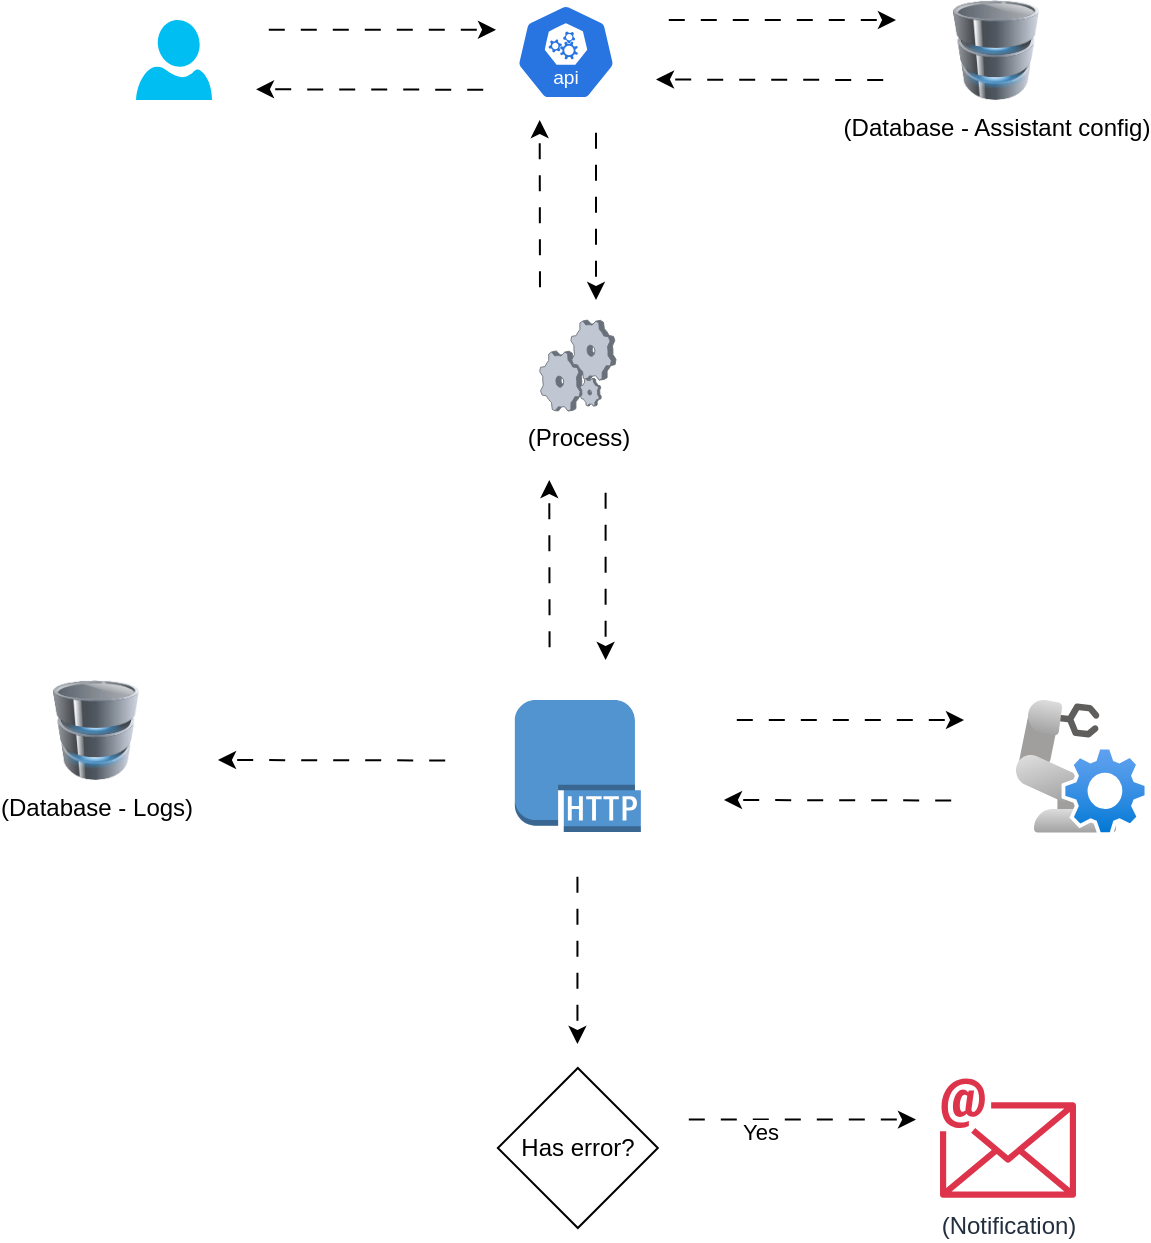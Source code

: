 <mxfile version="27.1.6">
  <diagram name="Page-1" id="f91TG5iaeNGNLd9Ed4Ju">
    <mxGraphModel dx="1506" dy="373" grid="1" gridSize="10" guides="1" tooltips="1" connect="1" arrows="1" fold="1" page="1" pageScale="1" pageWidth="827" pageHeight="1169" math="0" shadow="0">
      <root>
        <mxCell id="0" />
        <mxCell id="1" parent="0" />
        <mxCell id="i7JLBSxe2D8FaBikPL1v-7" value="" style="verticalLabelPosition=bottom;html=1;verticalAlign=top;align=center;strokeColor=none;fillColor=#00BEF2;shape=mxgraph.azure.user;" vertex="1" parent="1">
          <mxGeometry x="60" y="70" width="38" height="40" as="geometry" />
        </mxCell>
        <mxCell id="i7JLBSxe2D8FaBikPL1v-8" value="" style="aspect=fixed;sketch=0;html=1;dashed=0;whitespace=wrap;verticalLabelPosition=bottom;verticalAlign=top;fillColor=#2875E2;strokeColor=#ffffff;points=[[0.005,0.63,0],[0.1,0.2,0],[0.9,0.2,0],[0.5,0,0],[0.995,0.63,0],[0.72,0.99,0],[0.5,1,0],[0.28,0.99,0]];shape=mxgraph.kubernetes.icon2;kubernetesLabel=1;prIcon=api" vertex="1" parent="1">
          <mxGeometry x="250" y="62" width="50" height="48" as="geometry" />
        </mxCell>
        <mxCell id="i7JLBSxe2D8FaBikPL1v-10" value="(Database - Assistant config)" style="image;html=1;image=img/lib/clip_art/computers/Database_128x128.png" vertex="1" parent="1">
          <mxGeometry x="450" y="60" width="80" height="50" as="geometry" />
        </mxCell>
        <mxCell id="i7JLBSxe2D8FaBikPL1v-12" value="" style="endArrow=classic;html=1;rounded=0;flowAnimation=1;" edge="1" parent="1">
          <mxGeometry width="50" height="50" relative="1" as="geometry">
            <mxPoint x="320" y="70" as="sourcePoint" />
            <mxPoint x="440" y="70" as="targetPoint" />
          </mxGeometry>
        </mxCell>
        <mxCell id="i7JLBSxe2D8FaBikPL1v-13" value="" style="endArrow=classic;html=1;rounded=0;flowAnimation=1;" edge="1" parent="1">
          <mxGeometry width="50" height="50" relative="1" as="geometry">
            <mxPoint x="440" y="100" as="sourcePoint" />
            <mxPoint x="320" y="99.76" as="targetPoint" />
          </mxGeometry>
        </mxCell>
        <mxCell id="i7JLBSxe2D8FaBikPL1v-15" value="(Process)" style="verticalLabelPosition=bottom;sketch=0;aspect=fixed;html=1;verticalAlign=top;strokeColor=none;align=center;outlineConnect=0;shape=mxgraph.citrix.process;" vertex="1" parent="1">
          <mxGeometry x="261.84" y="220" width="38.16" height="45.49" as="geometry" />
        </mxCell>
        <mxCell id="i7JLBSxe2D8FaBikPL1v-17" value="" style="image;aspect=fixed;html=1;points=[];align=center;fontSize=12;image=img/lib/azure2/other/Defender_Robot_Controller.svg;" vertex="1" parent="1">
          <mxGeometry x="500" y="410" width="66.16" height="68" as="geometry" />
        </mxCell>
        <mxCell id="i7JLBSxe2D8FaBikPL1v-18" value="" style="outlineConnect=0;dashed=0;verticalLabelPosition=bottom;verticalAlign=top;align=center;html=1;shape=mxgraph.aws3.http_protocol;fillColor=#5294CF;gradientColor=none;" vertex="1" parent="1">
          <mxGeometry x="249.42" y="410" width="63" height="66" as="geometry" />
        </mxCell>
        <mxCell id="i7JLBSxe2D8FaBikPL1v-19" value="" style="endArrow=classic;html=1;rounded=0;flowAnimation=1;" edge="1" parent="1">
          <mxGeometry width="50" height="50" relative="1" as="geometry">
            <mxPoint x="294.8" y="300" as="sourcePoint" />
            <mxPoint x="294.8" y="390" as="targetPoint" />
          </mxGeometry>
        </mxCell>
        <mxCell id="i7JLBSxe2D8FaBikPL1v-20" value="" style="endArrow=classic;html=1;rounded=0;flowAnimation=1;" edge="1" parent="1">
          <mxGeometry width="50" height="50" relative="1" as="geometry">
            <mxPoint x="354" y="420" as="sourcePoint" />
            <mxPoint x="474" y="420" as="targetPoint" />
          </mxGeometry>
        </mxCell>
        <mxCell id="i7JLBSxe2D8FaBikPL1v-21" value="" style="endArrow=classic;html=1;rounded=0;flowAnimation=1;" edge="1" parent="1">
          <mxGeometry width="50" height="50" relative="1" as="geometry">
            <mxPoint x="474" y="460.24" as="sourcePoint" />
            <mxPoint x="354" y="460" as="targetPoint" />
          </mxGeometry>
        </mxCell>
        <mxCell id="i7JLBSxe2D8FaBikPL1v-22" value="" style="endArrow=classic;html=1;rounded=0;flowAnimation=1;" edge="1" parent="1">
          <mxGeometry width="50" height="50" relative="1" as="geometry">
            <mxPoint x="266.8" y="390" as="sourcePoint" />
            <mxPoint x="266.64" y="300" as="targetPoint" />
          </mxGeometry>
        </mxCell>
        <mxCell id="i7JLBSxe2D8FaBikPL1v-23" value="" style="endArrow=classic;html=1;rounded=0;flowAnimation=1;" edge="1" parent="1">
          <mxGeometry width="50" height="50" relative="1" as="geometry">
            <mxPoint x="290" y="120" as="sourcePoint" />
            <mxPoint x="290" y="210" as="targetPoint" />
          </mxGeometry>
        </mxCell>
        <mxCell id="i7JLBSxe2D8FaBikPL1v-24" value="" style="endArrow=classic;html=1;rounded=0;flowAnimation=1;" edge="1" parent="1">
          <mxGeometry width="50" height="50" relative="1" as="geometry">
            <mxPoint x="262" y="210" as="sourcePoint" />
            <mxPoint x="261.84" y="120" as="targetPoint" />
          </mxGeometry>
        </mxCell>
        <mxCell id="i7JLBSxe2D8FaBikPL1v-25" value="" style="endArrow=classic;html=1;rounded=0;flowAnimation=1;" edge="1" parent="1">
          <mxGeometry width="50" height="50" relative="1" as="geometry">
            <mxPoint x="221" y="440.24" as="sourcePoint" />
            <mxPoint x="101" y="440" as="targetPoint" />
          </mxGeometry>
        </mxCell>
        <mxCell id="i7JLBSxe2D8FaBikPL1v-26" value="(Database - Logs)" style="image;html=1;image=img/lib/clip_art/computers/Database_128x128.png" vertex="1" parent="1">
          <mxGeometry y="400" width="80" height="50" as="geometry" />
        </mxCell>
        <mxCell id="i7JLBSxe2D8FaBikPL1v-27" value="" style="endArrow=classic;html=1;rounded=0;flowAnimation=1;" edge="1" parent="1">
          <mxGeometry width="50" height="50" relative="1" as="geometry">
            <mxPoint x="240" y="104.88" as="sourcePoint" />
            <mxPoint x="120" y="104.64" as="targetPoint" />
          </mxGeometry>
        </mxCell>
        <mxCell id="i7JLBSxe2D8FaBikPL1v-28" value="" style="endArrow=classic;html=1;rounded=0;flowAnimation=1;" edge="1" parent="1">
          <mxGeometry width="50" height="50" relative="1" as="geometry">
            <mxPoint x="120" y="74.88" as="sourcePoint" />
            <mxPoint x="240" y="74.88" as="targetPoint" />
          </mxGeometry>
        </mxCell>
        <mxCell id="i7JLBSxe2D8FaBikPL1v-32" value="Has error?" style="rhombus;whiteSpace=wrap;html=1;" vertex="1" parent="1">
          <mxGeometry x="240.92" y="594" width="80" height="80" as="geometry" />
        </mxCell>
        <mxCell id="i7JLBSxe2D8FaBikPL1v-33" value="" style="endArrow=classic;html=1;rounded=0;flowAnimation=1;" edge="1" parent="1">
          <mxGeometry width="50" height="50" relative="1" as="geometry">
            <mxPoint x="280.72" y="492" as="sourcePoint" />
            <mxPoint x="280.72" y="582" as="targetPoint" />
          </mxGeometry>
        </mxCell>
        <mxCell id="i7JLBSxe2D8FaBikPL1v-34" value="(Notification)" style="sketch=0;outlineConnect=0;fontColor=#232F3E;gradientColor=none;fillColor=#DD344C;strokeColor=none;dashed=0;verticalLabelPosition=bottom;verticalAlign=top;align=center;html=1;fontSize=12;fontStyle=0;aspect=fixed;shape=mxgraph.aws4.email;" vertex="1" parent="1">
          <mxGeometry x="462" y="599.0" width="68" height="60.15" as="geometry" />
        </mxCell>
        <mxCell id="i7JLBSxe2D8FaBikPL1v-35" value="" style="endArrow=classic;html=1;rounded=0;flowAnimation=1;" edge="1" parent="1">
          <mxGeometry width="50" height="50" relative="1" as="geometry">
            <mxPoint x="330" y="619.81" as="sourcePoint" />
            <mxPoint x="450" y="619.81" as="targetPoint" />
          </mxGeometry>
        </mxCell>
        <mxCell id="i7JLBSxe2D8FaBikPL1v-36" value="Yes&lt;div&gt;&lt;br&gt;&lt;/div&gt;" style="edgeLabel;html=1;align=center;verticalAlign=middle;resizable=0;points=[];" vertex="1" connectable="0" parent="i7JLBSxe2D8FaBikPL1v-35">
          <mxGeometry x="-0.31" y="1" relative="1" as="geometry">
            <mxPoint y="14" as="offset" />
          </mxGeometry>
        </mxCell>
      </root>
    </mxGraphModel>
  </diagram>
</mxfile>
